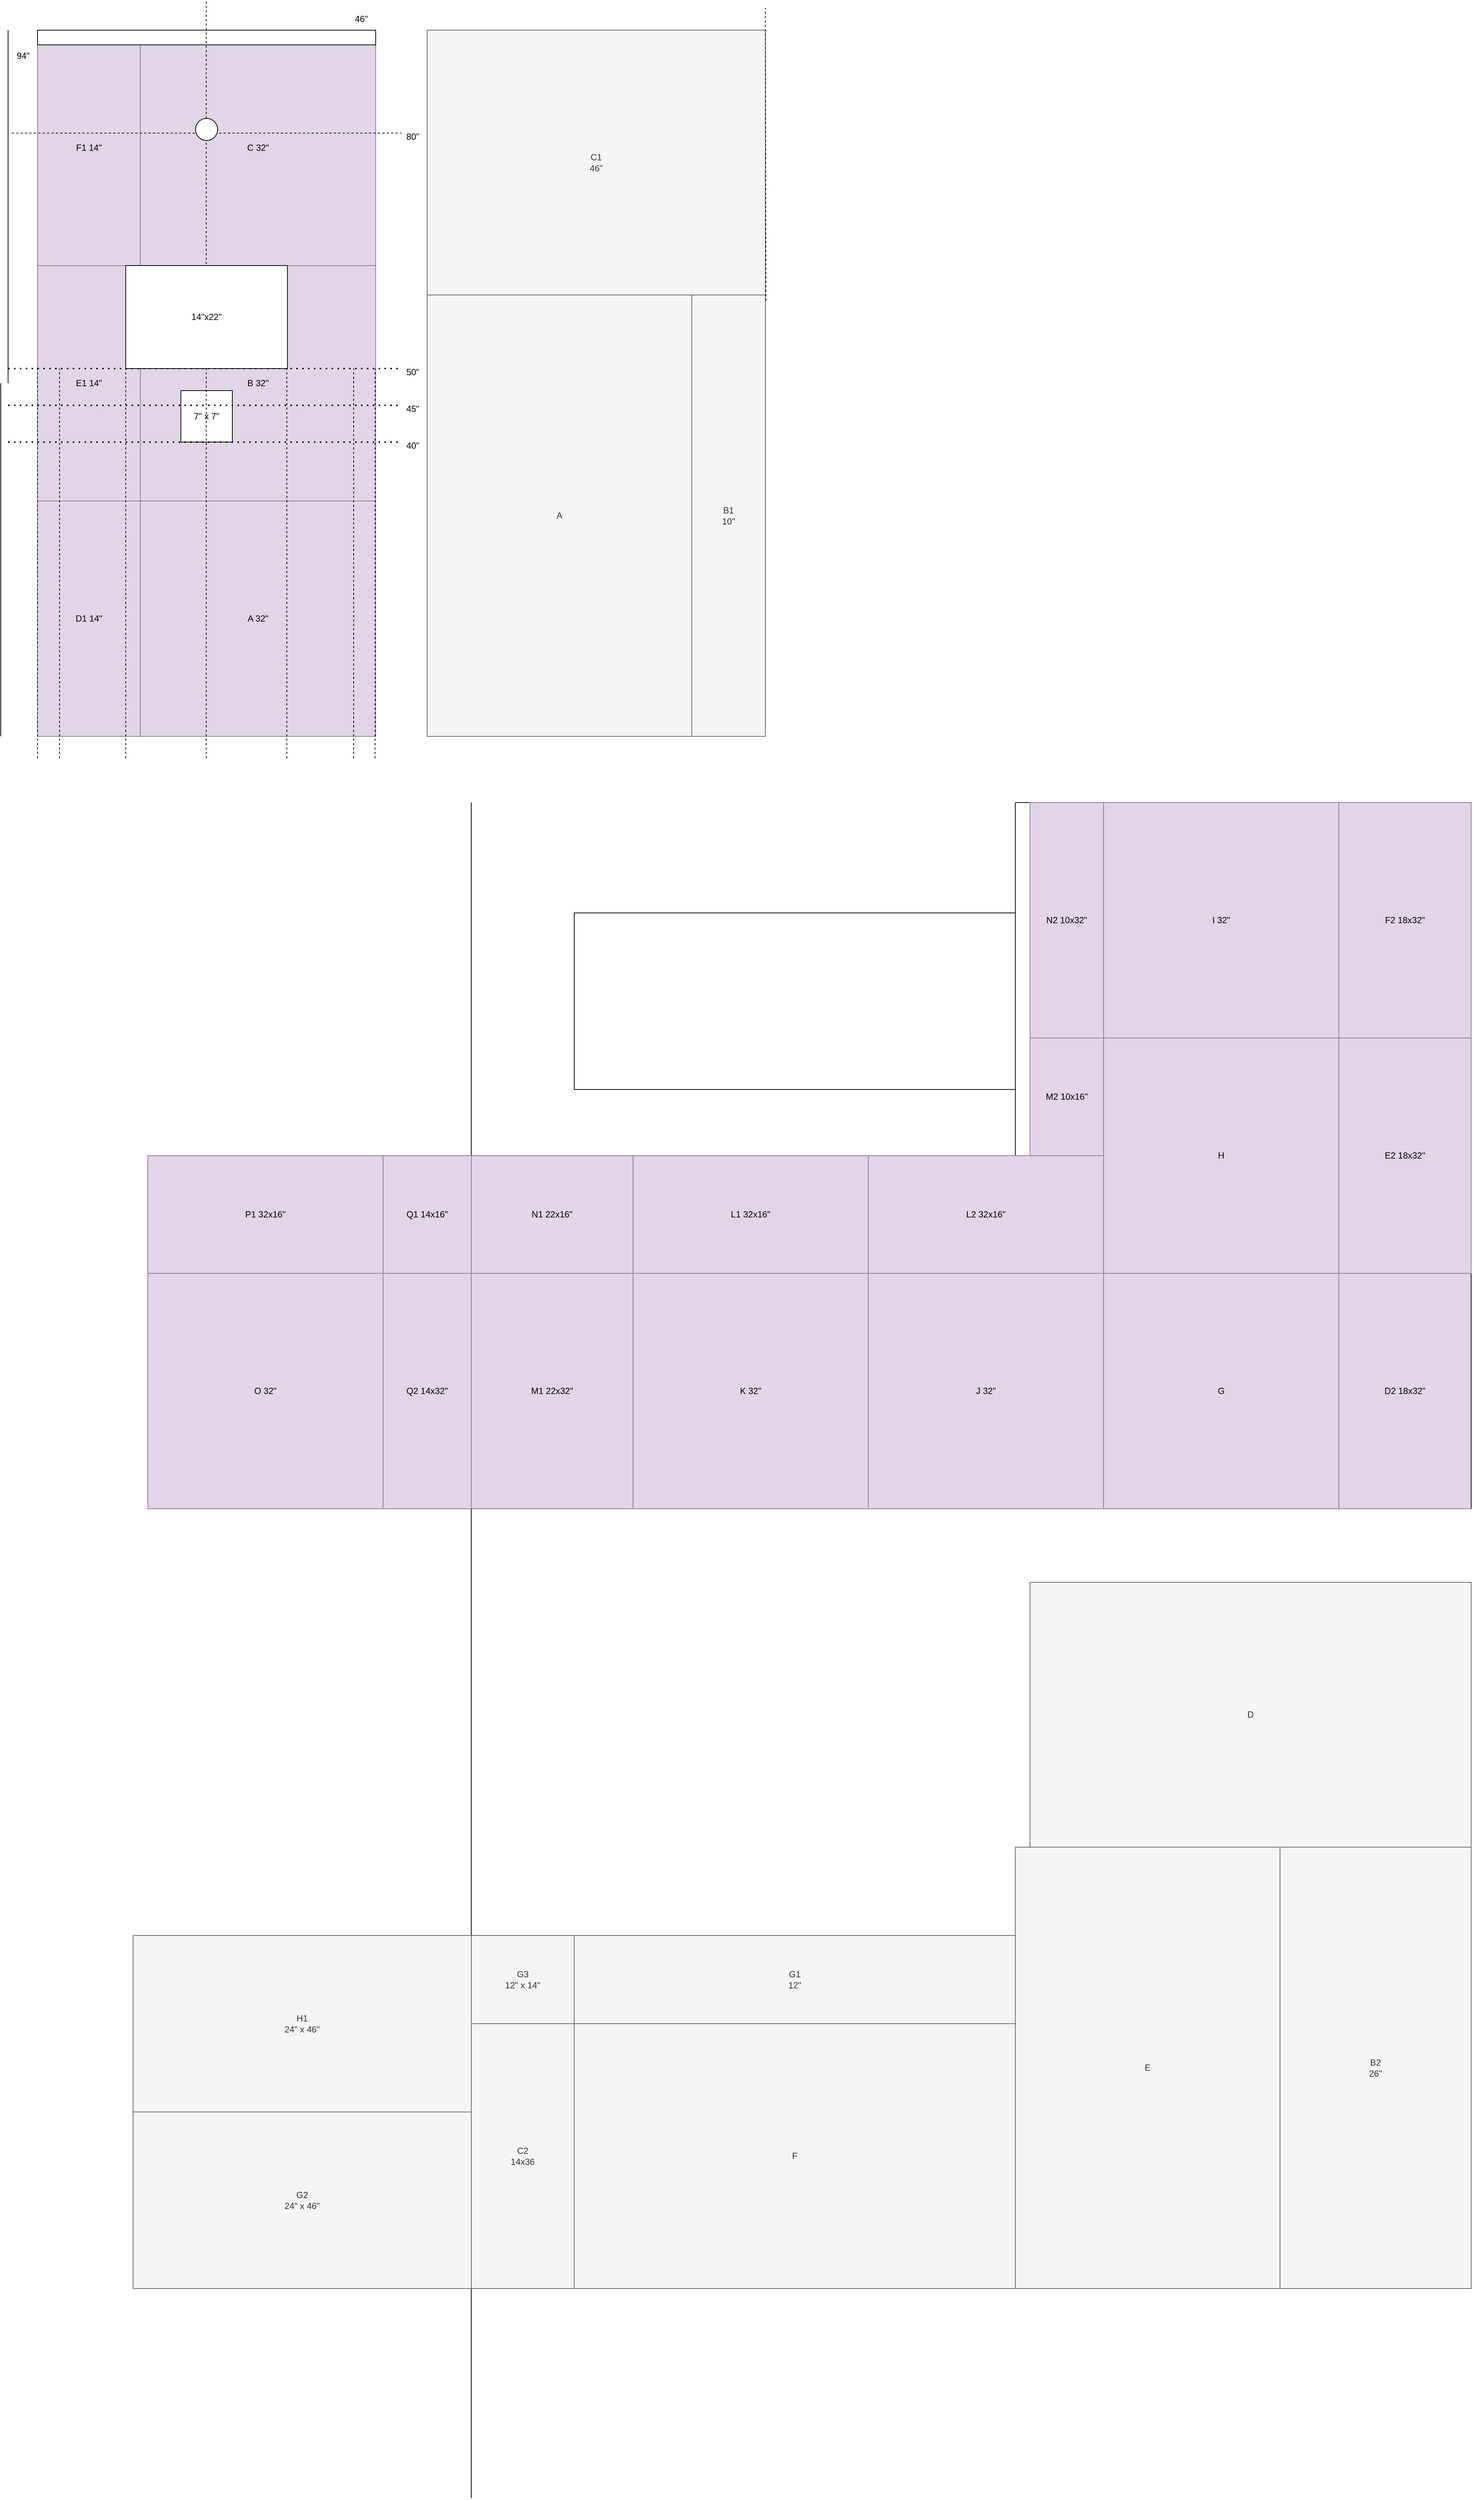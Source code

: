 <mxfile version="24.7.16">
  <diagram name="Page-1" id="4bd5d27a-524c-7e24-5d5f-89a86ee4fca1">
    <mxGraphModel dx="1220" dy="1624" grid="1" gridSize="10" guides="1" tooltips="1" connect="1" arrows="1" fold="1" page="1" pageScale="1" pageWidth="1100" pageHeight="850" background="none" math="0" shadow="0">
      <root>
        <mxCell id="0" />
        <mxCell id="1" parent="0" />
        <mxCell id="HMGfaJB-TrV0AJibgJyJ-1" value="" style="endArrow=none;html=1;rounded=0;entryX=1;entryY=0;entryDx=0;entryDy=0;" parent="1" target="HMGfaJB-TrV0AJibgJyJ-12" edge="1">
          <mxGeometry width="50" height="50" relative="1" as="geometry">
            <mxPoint x="70" y="30" as="sourcePoint" />
            <mxPoint x="560" y="30" as="targetPoint" />
          </mxGeometry>
        </mxCell>
        <mxCell id="HMGfaJB-TrV0AJibgJyJ-3" value="" style="endArrow=none;html=1;rounded=0;exitX=1;exitY=1;exitDx=0;exitDy=0;" parent="1" source="HMGfaJB-TrV0AJibgJyJ-10" edge="1">
          <mxGeometry width="50" height="50" relative="1" as="geometry">
            <mxPoint x="530" y="1000" as="sourcePoint" />
            <mxPoint x="530" y="30" as="targetPoint" />
          </mxGeometry>
        </mxCell>
        <mxCell id="HMGfaJB-TrV0AJibgJyJ-7" value="" style="endArrow=none;html=1;rounded=0;exitX=0;exitY=1;exitDx=0;exitDy=0;" parent="1" source="HMGfaJB-TrV0AJibgJyJ-14" edge="1">
          <mxGeometry width="50" height="50" relative="1" as="geometry">
            <mxPoint x="70" y="1010" as="sourcePoint" />
            <mxPoint x="70" y="30" as="targetPoint" />
          </mxGeometry>
        </mxCell>
        <mxCell id="HMGfaJB-TrV0AJibgJyJ-10" value="A 32&quot;" style="whiteSpace=wrap;html=1;aspect=fixed;fillColor=#e1d5e7;strokeColor=#9673a6;" parent="1" vertex="1">
          <mxGeometry x="210" y="670" width="320" height="320" as="geometry" />
        </mxCell>
        <mxCell id="HMGfaJB-TrV0AJibgJyJ-11" value="B 32&quot;" style="whiteSpace=wrap;html=1;aspect=fixed;fillColor=#e1d5e7;strokeColor=#9673a6;" parent="1" vertex="1">
          <mxGeometry x="210" y="350" width="320" height="320" as="geometry" />
        </mxCell>
        <mxCell id="HMGfaJB-TrV0AJibgJyJ-12" value="C 32&quot;" style="whiteSpace=wrap;html=1;aspect=fixed;fillColor=#e1d5e7;strokeColor=#9673a6;" parent="1" vertex="1">
          <mxGeometry x="210" y="30" width="320" height="320" as="geometry" />
        </mxCell>
        <mxCell id="HMGfaJB-TrV0AJibgJyJ-14" value="D1 14&quot;" style="rounded=0;whiteSpace=wrap;html=1;fillColor=#e1d5e7;strokeColor=#9673a6;" parent="1" vertex="1">
          <mxGeometry x="70" y="670" width="140" height="320" as="geometry" />
        </mxCell>
        <mxCell id="HMGfaJB-TrV0AJibgJyJ-17" value="E1 14&quot;" style="rounded=0;whiteSpace=wrap;html=1;fillColor=#e1d5e7;strokeColor=#9673a6;" parent="1" vertex="1">
          <mxGeometry x="70" y="350" width="140" height="320" as="geometry" />
        </mxCell>
        <mxCell id="HMGfaJB-TrV0AJibgJyJ-18" value="F1 14&quot;" style="rounded=0;whiteSpace=wrap;html=1;fillColor=#e1d5e7;strokeColor=#9673a6;" parent="1" vertex="1">
          <mxGeometry x="70" y="30" width="140" height="320" as="geometry" />
        </mxCell>
        <mxCell id="HMGfaJB-TrV0AJibgJyJ-19" value="" style="endArrow=none;html=1;rounded=0;entryX=-0.016;entryY=0.31;entryDx=0;entryDy=0;entryPerimeter=0;" parent="1" edge="1">
          <mxGeometry width="50" height="50" relative="1" as="geometry">
            <mxPoint x="30" y="510" as="sourcePoint" />
            <mxPoint x="30.0" y="30.0" as="targetPoint" />
          </mxGeometry>
        </mxCell>
        <mxCell id="HMGfaJB-TrV0AJibgJyJ-20" value="" style="endArrow=none;html=1;rounded=0;entryX=-0.016;entryY=0.31;entryDx=0;entryDy=0;entryPerimeter=0;" parent="1" edge="1">
          <mxGeometry width="50" height="50" relative="1" as="geometry">
            <mxPoint x="20" y="990" as="sourcePoint" />
            <mxPoint x="20.0" y="510.0" as="targetPoint" />
          </mxGeometry>
        </mxCell>
        <mxCell id="HMGfaJB-TrV0AJibgJyJ-8" value="" style="endArrow=none;html=1;rounded=0;" parent="1" edge="1">
          <mxGeometry width="50" height="50" relative="1" as="geometry">
            <mxPoint x="70" y="50" as="sourcePoint" />
            <mxPoint x="530" y="50" as="targetPoint" />
            <Array as="points">
              <mxPoint x="300" y="50" />
            </Array>
          </mxGeometry>
        </mxCell>
        <mxCell id="HMGfaJB-TrV0AJibgJyJ-24" value="94&quot;" style="text;html=1;align=center;verticalAlign=middle;resizable=0;points=[];autosize=1;strokeColor=none;fillColor=none;" parent="1" vertex="1">
          <mxGeometry x="30" y="50" width="40" height="30" as="geometry" />
        </mxCell>
        <mxCell id="HMGfaJB-TrV0AJibgJyJ-26" value="46&quot;" style="text;html=1;align=center;verticalAlign=middle;resizable=0;points=[];autosize=1;strokeColor=none;fillColor=none;" parent="1" vertex="1">
          <mxGeometry x="490" width="40" height="30" as="geometry" />
        </mxCell>
        <mxCell id="HMGfaJB-TrV0AJibgJyJ-23" value="7&quot; x 7&quot;" style="whiteSpace=wrap;html=1;aspect=fixed;" parent="1" vertex="1">
          <mxGeometry x="265" y="520" width="70" height="70" as="geometry" />
        </mxCell>
        <mxCell id="HMGfaJB-TrV0AJibgJyJ-30" value="" style="endArrow=none;dashed=1;html=1;dashPattern=1 3;strokeWidth=2;rounded=0;" parent="1" edge="1">
          <mxGeometry width="50" height="50" relative="1" as="geometry">
            <mxPoint x="30" y="590" as="sourcePoint" />
            <mxPoint x="560" y="590" as="targetPoint" />
          </mxGeometry>
        </mxCell>
        <mxCell id="HMGfaJB-TrV0AJibgJyJ-32" value="" style="endArrow=none;dashed=1;html=1;rounded=0;" parent="1" edge="1">
          <mxGeometry width="50" height="50" relative="1" as="geometry">
            <mxPoint x="35" y="170" as="sourcePoint" />
            <mxPoint x="565" y="170" as="targetPoint" />
          </mxGeometry>
        </mxCell>
        <mxCell id="HMGfaJB-TrV0AJibgJyJ-36" value="" style="endArrow=none;dashed=1;html=1;dashPattern=1 3;strokeWidth=2;rounded=0;" parent="1" edge="1">
          <mxGeometry width="50" height="50" relative="1" as="geometry">
            <mxPoint x="30" y="490" as="sourcePoint" />
            <mxPoint x="560" y="490" as="targetPoint" />
          </mxGeometry>
        </mxCell>
        <mxCell id="HMGfaJB-TrV0AJibgJyJ-37" value="" style="endArrow=none;dashed=1;html=1;dashPattern=1 3;strokeWidth=2;rounded=0;" parent="1" edge="1">
          <mxGeometry width="50" height="50" relative="1" as="geometry">
            <mxPoint x="30" y="540" as="sourcePoint" />
            <mxPoint x="560" y="540" as="targetPoint" />
          </mxGeometry>
        </mxCell>
        <mxCell id="HMGfaJB-TrV0AJibgJyJ-38" value="40&quot;" style="text;html=1;align=center;verticalAlign=middle;resizable=0;points=[];autosize=1;strokeColor=none;fillColor=none;" parent="1" vertex="1">
          <mxGeometry x="560" y="580" width="40" height="30" as="geometry" />
        </mxCell>
        <mxCell id="HMGfaJB-TrV0AJibgJyJ-39" value="45&quot;" style="text;html=1;align=center;verticalAlign=middle;resizable=0;points=[];autosize=1;strokeColor=none;fillColor=none;" parent="1" vertex="1">
          <mxGeometry x="560" y="530" width="40" height="30" as="geometry" />
        </mxCell>
        <mxCell id="HMGfaJB-TrV0AJibgJyJ-40" value="50&quot;" style="text;html=1;align=center;verticalAlign=middle;resizable=0;points=[];autosize=1;strokeColor=none;fillColor=none;" parent="1" vertex="1">
          <mxGeometry x="560" y="480" width="40" height="30" as="geometry" />
        </mxCell>
        <mxCell id="HMGfaJB-TrV0AJibgJyJ-42" value="80&quot;" style="text;html=1;align=center;verticalAlign=middle;resizable=0;points=[];autosize=1;strokeColor=none;fillColor=none;" parent="1" vertex="1">
          <mxGeometry x="560" y="160" width="40" height="30" as="geometry" />
        </mxCell>
        <mxCell id="HMGfaJB-TrV0AJibgJyJ-43" value="A" style="rounded=0;whiteSpace=wrap;html=1;fillColor=#f5f5f5;fontColor=#333333;strokeColor=#666666;" parent="1" vertex="1">
          <mxGeometry x="600" y="390" width="360" height="600" as="geometry" />
        </mxCell>
        <mxCell id="HMGfaJB-TrV0AJibgJyJ-44" value="B1&lt;div&gt;10&quot;&lt;/div&gt;" style="rounded=0;whiteSpace=wrap;html=1;fillColor=#f5f5f5;fontColor=#333333;strokeColor=#666666;" parent="1" vertex="1">
          <mxGeometry x="960" y="390" width="100" height="600" as="geometry" />
        </mxCell>
        <mxCell id="HMGfaJB-TrV0AJibgJyJ-45" value="C1&lt;div&gt;46&quot;&lt;/div&gt;" style="rounded=0;whiteSpace=wrap;html=1;fillColor=#f5f5f5;fontColor=#333333;strokeColor=#666666;direction=south;" parent="1" vertex="1">
          <mxGeometry x="600" y="30" width="460" height="360" as="geometry" />
        </mxCell>
        <mxCell id="HMGfaJB-TrV0AJibgJyJ-46" value="" style="rounded=0;whiteSpace=wrap;html=1;" parent="1" vertex="1">
          <mxGeometry x="70" y="30" width="460" height="20" as="geometry" />
        </mxCell>
        <mxCell id="HMGfaJB-TrV0AJibgJyJ-47" value="" style="endArrow=none;dashed=1;html=1;rounded=0;" parent="1" edge="1">
          <mxGeometry width="50" height="50" relative="1" as="geometry">
            <mxPoint x="299.57" y="1020" as="sourcePoint" />
            <mxPoint x="299.57" y="-10" as="targetPoint" />
          </mxGeometry>
        </mxCell>
        <mxCell id="HMGfaJB-TrV0AJibgJyJ-33" value="14&quot;x22&quot;" style="rounded=0;whiteSpace=wrap;html=1;" parent="1" vertex="1">
          <mxGeometry x="190" y="350" width="220" height="140" as="geometry" />
        </mxCell>
        <mxCell id="HMGfaJB-TrV0AJibgJyJ-25" value="" style="ellipse;whiteSpace=wrap;html=1;aspect=fixed;" parent="1" vertex="1">
          <mxGeometry x="285" y="150" width="30" height="30" as="geometry" />
        </mxCell>
        <mxCell id="HMGfaJB-TrV0AJibgJyJ-52" value="" style="endArrow=none;dashed=1;html=1;rounded=0;" parent="1" edge="1">
          <mxGeometry width="50" height="50" relative="1" as="geometry">
            <mxPoint x="190" y="1020" as="sourcePoint" />
            <mxPoint x="190" y="490" as="targetPoint" />
          </mxGeometry>
        </mxCell>
        <mxCell id="HMGfaJB-TrV0AJibgJyJ-53" value="" style="endArrow=none;dashed=1;html=1;rounded=0;" parent="1" edge="1">
          <mxGeometry width="50" height="50" relative="1" as="geometry">
            <mxPoint x="70" y="1020" as="sourcePoint" />
            <mxPoint x="70" y="490" as="targetPoint" />
          </mxGeometry>
        </mxCell>
        <mxCell id="HMGfaJB-TrV0AJibgJyJ-54" value="" style="endArrow=none;dashed=1;html=1;rounded=0;" parent="1" edge="1">
          <mxGeometry width="50" height="50" relative="1" as="geometry">
            <mxPoint x="100" y="1020" as="sourcePoint" />
            <mxPoint x="100" y="490" as="targetPoint" />
          </mxGeometry>
        </mxCell>
        <mxCell id="HMGfaJB-TrV0AJibgJyJ-55" value="" style="endArrow=none;dashed=1;html=1;rounded=0;" parent="1" edge="1">
          <mxGeometry width="50" height="50" relative="1" as="geometry">
            <mxPoint x="409.13" y="1020" as="sourcePoint" />
            <mxPoint x="409.13" y="490" as="targetPoint" />
          </mxGeometry>
        </mxCell>
        <mxCell id="HMGfaJB-TrV0AJibgJyJ-56" value="" style="endArrow=none;dashed=1;html=1;rounded=0;" parent="1" edge="1">
          <mxGeometry width="50" height="50" relative="1" as="geometry">
            <mxPoint x="529.13" y="1020" as="sourcePoint" />
            <mxPoint x="529.13" y="490" as="targetPoint" />
          </mxGeometry>
        </mxCell>
        <mxCell id="HMGfaJB-TrV0AJibgJyJ-57" value="" style="endArrow=none;dashed=1;html=1;rounded=0;" parent="1" edge="1">
          <mxGeometry width="50" height="50" relative="1" as="geometry">
            <mxPoint x="500" y="1020" as="sourcePoint" />
            <mxPoint x="500" y="490" as="targetPoint" />
          </mxGeometry>
        </mxCell>
        <mxCell id="HMGfaJB-TrV0AJibgJyJ-59" value="" style="endArrow=none;html=1;rounded=0;entryX=-0.016;entryY=0.31;entryDx=0;entryDy=0;entryPerimeter=0;" parent="1" edge="1">
          <mxGeometry width="50" height="50" relative="1" as="geometry">
            <mxPoint x="1400" y="1560" as="sourcePoint" />
            <mxPoint x="1400" y="1080.0" as="targetPoint" />
          </mxGeometry>
        </mxCell>
        <mxCell id="HMGfaJB-TrV0AJibgJyJ-60" value="" style="endArrow=none;html=1;rounded=0;entryX=-0.016;entryY=0.31;entryDx=0;entryDy=0;entryPerimeter=0;" parent="1" edge="1">
          <mxGeometry width="50" height="50" relative="1" as="geometry">
            <mxPoint x="1400" y="2040" as="sourcePoint" />
            <mxPoint x="1400" y="1560.0" as="targetPoint" />
          </mxGeometry>
        </mxCell>
        <mxCell id="HMGfaJB-TrV0AJibgJyJ-61" value="D2 18x32&quot;" style="rounded=0;whiteSpace=wrap;html=1;fillColor=#e1d5e7;strokeColor=#9673a6;" parent="1" vertex="1">
          <mxGeometry x="1840" y="1720" width="180" height="320" as="geometry" />
        </mxCell>
        <mxCell id="HMGfaJB-TrV0AJibgJyJ-62" value="" style="endArrow=none;html=1;rounded=0;" parent="1" edge="1">
          <mxGeometry width="50" height="50" relative="1" as="geometry">
            <mxPoint x="1400" y="1080" as="sourcePoint" />
            <mxPoint x="2020" y="1080" as="targetPoint" />
          </mxGeometry>
        </mxCell>
        <mxCell id="HMGfaJB-TrV0AJibgJyJ-63" value="" style="endArrow=none;html=1;rounded=0;entryX=-0.016;entryY=0.31;entryDx=0;entryDy=0;entryPerimeter=0;" parent="1" edge="1">
          <mxGeometry width="50" height="50" relative="1" as="geometry">
            <mxPoint x="2020" y="2040" as="sourcePoint" />
            <mxPoint x="2020" y="1080.0" as="targetPoint" />
          </mxGeometry>
        </mxCell>
        <mxCell id="HMGfaJB-TrV0AJibgJyJ-64" value="E2 18x32&quot;" style="rounded=0;whiteSpace=wrap;html=1;fillColor=#e1d5e7;strokeColor=#9673a6;" parent="1" vertex="1">
          <mxGeometry x="1840" y="1400" width="180" height="320" as="geometry" />
        </mxCell>
        <mxCell id="HMGfaJB-TrV0AJibgJyJ-65" value="F2 18x32&quot;" style="rounded=0;whiteSpace=wrap;html=1;fillColor=#e1d5e7;strokeColor=#9673a6;" parent="1" vertex="1">
          <mxGeometry x="1840" y="1080" width="180" height="320" as="geometry" />
        </mxCell>
        <mxCell id="HMGfaJB-TrV0AJibgJyJ-66" value="G" style="whiteSpace=wrap;html=1;aspect=fixed;fillColor=#e1d5e7;strokeColor=#9673a6;" parent="1" vertex="1">
          <mxGeometry x="1520" y="1720" width="320" height="320" as="geometry" />
        </mxCell>
        <mxCell id="HMGfaJB-TrV0AJibgJyJ-67" value="H" style="whiteSpace=wrap;html=1;aspect=fixed;fillColor=#e1d5e7;strokeColor=#9673a6;" parent="1" vertex="1">
          <mxGeometry x="1520" y="1400" width="320" height="320" as="geometry" />
        </mxCell>
        <mxCell id="HMGfaJB-TrV0AJibgJyJ-68" value="I 32&quot;" style="whiteSpace=wrap;html=1;aspect=fixed;fillColor=#e1d5e7;strokeColor=#9673a6;" parent="1" vertex="1">
          <mxGeometry x="1520" y="1080" width="320" height="320" as="geometry" />
        </mxCell>
        <mxCell id="HMGfaJB-TrV0AJibgJyJ-69" value="" style="rounded=0;whiteSpace=wrap;html=1;" parent="1" vertex="1">
          <mxGeometry x="800" y="1230" width="600" height="240" as="geometry" />
        </mxCell>
        <mxCell id="HMGfaJB-TrV0AJibgJyJ-71" value="J 32&quot;" style="whiteSpace=wrap;html=1;aspect=fixed;fillColor=#e1d5e7;strokeColor=#9673a6;" parent="1" vertex="1">
          <mxGeometry x="1200" y="1720" width="320" height="320" as="geometry" />
        </mxCell>
        <mxCell id="HMGfaJB-TrV0AJibgJyJ-75" value="K 32&quot;" style="whiteSpace=wrap;html=1;aspect=fixed;fillColor=#e1d5e7;strokeColor=#9673a6;" parent="1" vertex="1">
          <mxGeometry x="880" y="1720" width="320" height="320" as="geometry" />
        </mxCell>
        <mxCell id="HMGfaJB-TrV0AJibgJyJ-77" value="L2 32x16&quot;" style="rounded=0;whiteSpace=wrap;html=1;fillColor=#e1d5e7;strokeColor=#9673a6;" parent="1" vertex="1">
          <mxGeometry x="1200" y="1560" width="320" height="160" as="geometry" />
        </mxCell>
        <mxCell id="HMGfaJB-TrV0AJibgJyJ-78" value="L1 32x16&quot;" style="rounded=0;whiteSpace=wrap;html=1;fillColor=#e1d5e7;strokeColor=#9673a6;" parent="1" vertex="1">
          <mxGeometry x="880" y="1560" width="320" height="160" as="geometry" />
        </mxCell>
        <mxCell id="HMGfaJB-TrV0AJibgJyJ-79" value="N1 22x16&quot;" style="rounded=0;whiteSpace=wrap;html=1;fillColor=#e1d5e7;strokeColor=#9673a6;" parent="1" vertex="1">
          <mxGeometry x="660" y="1560" width="220" height="160" as="geometry" />
        </mxCell>
        <mxCell id="HMGfaJB-TrV0AJibgJyJ-72" value="" style="endArrow=none;html=1;rounded=0;entryX=-0.016;entryY=0.31;entryDx=0;entryDy=0;entryPerimeter=0;" parent="1" edge="1">
          <mxGeometry width="50" height="50" relative="1" as="geometry">
            <mxPoint x="660" y="3385" as="sourcePoint" />
            <mxPoint x="660" y="1080.0" as="targetPoint" />
          </mxGeometry>
        </mxCell>
        <mxCell id="HMGfaJB-TrV0AJibgJyJ-81" value="N2 10x32&quot;" style="rounded=0;whiteSpace=wrap;html=1;fillColor=#e1d5e7;strokeColor=#9673a6;" parent="1" vertex="1">
          <mxGeometry x="1420" y="1080" width="100" height="320" as="geometry" />
        </mxCell>
        <mxCell id="HMGfaJB-TrV0AJibgJyJ-82" value="M2 10x16&quot;" style="rounded=0;whiteSpace=wrap;html=1;fillColor=#e1d5e7;strokeColor=#9673a6;" parent="1" vertex="1">
          <mxGeometry x="1420" y="1400" width="100" height="160" as="geometry" />
        </mxCell>
        <mxCell id="HMGfaJB-TrV0AJibgJyJ-83" value="O 32&quot;" style="whiteSpace=wrap;html=1;aspect=fixed;fillColor=#e1d5e7;strokeColor=#9673a6;" parent="1" vertex="1">
          <mxGeometry x="220" y="1720" width="320" height="320" as="geometry" />
        </mxCell>
        <mxCell id="HMGfaJB-TrV0AJibgJyJ-84" value="P1 32x16&quot;" style="rounded=0;whiteSpace=wrap;html=1;fillColor=#e1d5e7;strokeColor=#9673a6;" parent="1" vertex="1">
          <mxGeometry x="220" y="1560" width="320" height="160" as="geometry" />
        </mxCell>
        <mxCell id="HMGfaJB-TrV0AJibgJyJ-86" value="E" style="rounded=0;whiteSpace=wrap;html=1;fillColor=#f5f5f5;fontColor=#333333;strokeColor=#666666;" parent="1" vertex="1">
          <mxGeometry x="1400" y="2500" width="360" height="600" as="geometry" />
        </mxCell>
        <mxCell id="HMGfaJB-TrV0AJibgJyJ-87" value="B2&lt;div&gt;26&quot;&lt;/div&gt;" style="rounded=0;whiteSpace=wrap;html=1;fillColor=#f5f5f5;fontColor=#333333;strokeColor=#666666;" parent="1" vertex="1">
          <mxGeometry x="1760" y="2500" width="260" height="600" as="geometry" />
        </mxCell>
        <mxCell id="HMGfaJB-TrV0AJibgJyJ-88" value="" style="endArrow=none;dashed=1;html=1;rounded=0;exitX=1.008;exitY=0.013;exitDx=0;exitDy=0;exitPerimeter=0;" parent="1" source="HMGfaJB-TrV0AJibgJyJ-44" edge="1">
          <mxGeometry width="50" height="50" relative="1" as="geometry">
            <mxPoint x="1310" y="710" as="sourcePoint" />
            <mxPoint x="1060" as="targetPoint" />
          </mxGeometry>
        </mxCell>
        <mxCell id="HMGfaJB-TrV0AJibgJyJ-89" value="D" style="rounded=0;whiteSpace=wrap;html=1;fillColor=#f5f5f5;fontColor=#333333;strokeColor=#666666;" parent="1" vertex="1">
          <mxGeometry x="1420" y="2140" width="600" height="360" as="geometry" />
        </mxCell>
        <mxCell id="HMGfaJB-TrV0AJibgJyJ-90" value="F" style="rounded=0;whiteSpace=wrap;html=1;fillColor=#f5f5f5;fontColor=#333333;strokeColor=#666666;" parent="1" vertex="1">
          <mxGeometry x="800" y="2740" width="600" height="360" as="geometry" />
        </mxCell>
        <mxCell id="HMGfaJB-TrV0AJibgJyJ-92" value="C2&lt;div&gt;14x36&lt;/div&gt;" style="rounded=0;whiteSpace=wrap;html=1;fillColor=#f5f5f5;fontColor=#333333;strokeColor=#666666;direction=south;" parent="1" vertex="1">
          <mxGeometry x="660" y="2740" width="140" height="360" as="geometry" />
        </mxCell>
        <mxCell id="HMGfaJB-TrV0AJibgJyJ-93" value="G1&lt;div&gt;12&quot;&lt;/div&gt;" style="rounded=0;whiteSpace=wrap;html=1;fillColor=#f5f5f5;fontColor=#333333;strokeColor=#666666;direction=south;" parent="1" vertex="1">
          <mxGeometry x="800" y="2620" width="600" height="120" as="geometry" />
        </mxCell>
        <mxCell id="HMGfaJB-TrV0AJibgJyJ-94" value="G2&lt;div&gt;24&quot; x 46&quot;&lt;/div&gt;" style="rounded=0;whiteSpace=wrap;html=1;fillColor=#f5f5f5;fontColor=#333333;strokeColor=#666666;" parent="1" vertex="1">
          <mxGeometry x="200" y="2860" width="460" height="240" as="geometry" />
        </mxCell>
        <mxCell id="HMGfaJB-TrV0AJibgJyJ-96" value="H1&lt;div&gt;24&quot; x 46&quot;&lt;/div&gt;" style="rounded=0;whiteSpace=wrap;html=1;fillColor=#f5f5f5;fontColor=#333333;strokeColor=#666666;" parent="1" vertex="1">
          <mxGeometry x="200" y="2620" width="460" height="240" as="geometry" />
        </mxCell>
        <mxCell id="HMGfaJB-TrV0AJibgJyJ-98" value="G3&lt;div&gt;12&quot; x 14&quot;&lt;/div&gt;" style="rounded=0;whiteSpace=wrap;html=1;fillColor=#f5f5f5;fontColor=#333333;strokeColor=#666666;" parent="1" vertex="1">
          <mxGeometry x="660" y="2620" width="140" height="120" as="geometry" />
        </mxCell>
        <mxCell id="zjkaEpU6dWGREXZC1Co--1" value="M1 22x32&quot;" style="rounded=0;whiteSpace=wrap;html=1;fillColor=#e1d5e7;strokeColor=#9673a6;" vertex="1" parent="1">
          <mxGeometry x="660" y="1720" width="220" height="320" as="geometry" />
        </mxCell>
        <mxCell id="zjkaEpU6dWGREXZC1Co--2" value="Q2 14x32&quot;" style="rounded=0;whiteSpace=wrap;html=1;fillColor=#e1d5e7;strokeColor=#9673a6;" vertex="1" parent="1">
          <mxGeometry x="540" y="1720" width="120" height="320" as="geometry" />
        </mxCell>
        <mxCell id="zjkaEpU6dWGREXZC1Co--3" value="Q1 14x16&quot;" style="rounded=0;whiteSpace=wrap;html=1;fillColor=#e1d5e7;strokeColor=#9673a6;" vertex="1" parent="1">
          <mxGeometry x="540" y="1560" width="120" height="160" as="geometry" />
        </mxCell>
      </root>
    </mxGraphModel>
  </diagram>
</mxfile>
